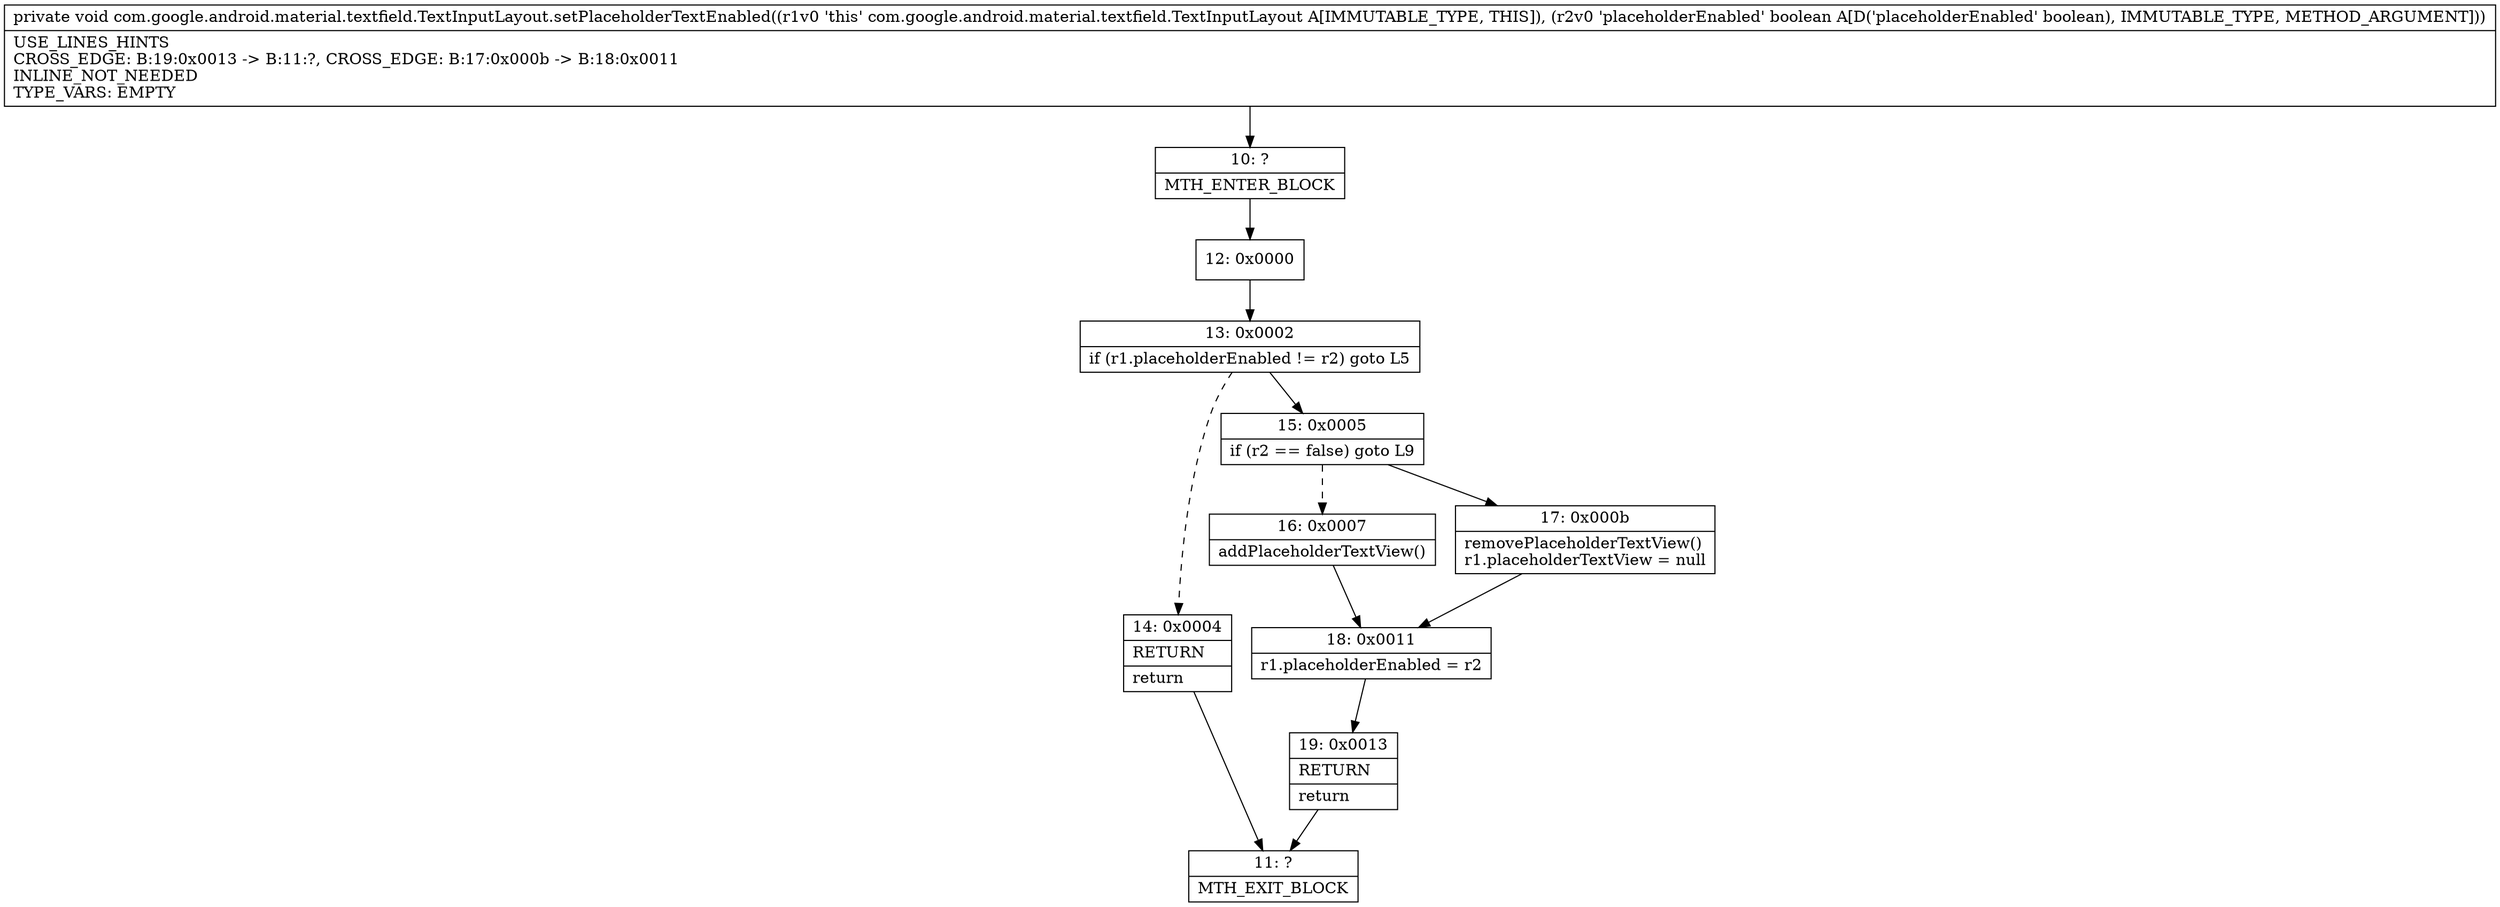 digraph "CFG forcom.google.android.material.textfield.TextInputLayout.setPlaceholderTextEnabled(Z)V" {
Node_10 [shape=record,label="{10\:\ ?|MTH_ENTER_BLOCK\l}"];
Node_12 [shape=record,label="{12\:\ 0x0000}"];
Node_13 [shape=record,label="{13\:\ 0x0002|if (r1.placeholderEnabled != r2) goto L5\l}"];
Node_14 [shape=record,label="{14\:\ 0x0004|RETURN\l|return\l}"];
Node_11 [shape=record,label="{11\:\ ?|MTH_EXIT_BLOCK\l}"];
Node_15 [shape=record,label="{15\:\ 0x0005|if (r2 == false) goto L9\l}"];
Node_16 [shape=record,label="{16\:\ 0x0007|addPlaceholderTextView()\l}"];
Node_18 [shape=record,label="{18\:\ 0x0011|r1.placeholderEnabled = r2\l}"];
Node_19 [shape=record,label="{19\:\ 0x0013|RETURN\l|return\l}"];
Node_17 [shape=record,label="{17\:\ 0x000b|removePlaceholderTextView()\lr1.placeholderTextView = null\l}"];
MethodNode[shape=record,label="{private void com.google.android.material.textfield.TextInputLayout.setPlaceholderTextEnabled((r1v0 'this' com.google.android.material.textfield.TextInputLayout A[IMMUTABLE_TYPE, THIS]), (r2v0 'placeholderEnabled' boolean A[D('placeholderEnabled' boolean), IMMUTABLE_TYPE, METHOD_ARGUMENT]))  | USE_LINES_HINTS\lCROSS_EDGE: B:19:0x0013 \-\> B:11:?, CROSS_EDGE: B:17:0x000b \-\> B:18:0x0011\lINLINE_NOT_NEEDED\lTYPE_VARS: EMPTY\l}"];
MethodNode -> Node_10;Node_10 -> Node_12;
Node_12 -> Node_13;
Node_13 -> Node_14[style=dashed];
Node_13 -> Node_15;
Node_14 -> Node_11;
Node_15 -> Node_16[style=dashed];
Node_15 -> Node_17;
Node_16 -> Node_18;
Node_18 -> Node_19;
Node_19 -> Node_11;
Node_17 -> Node_18;
}


